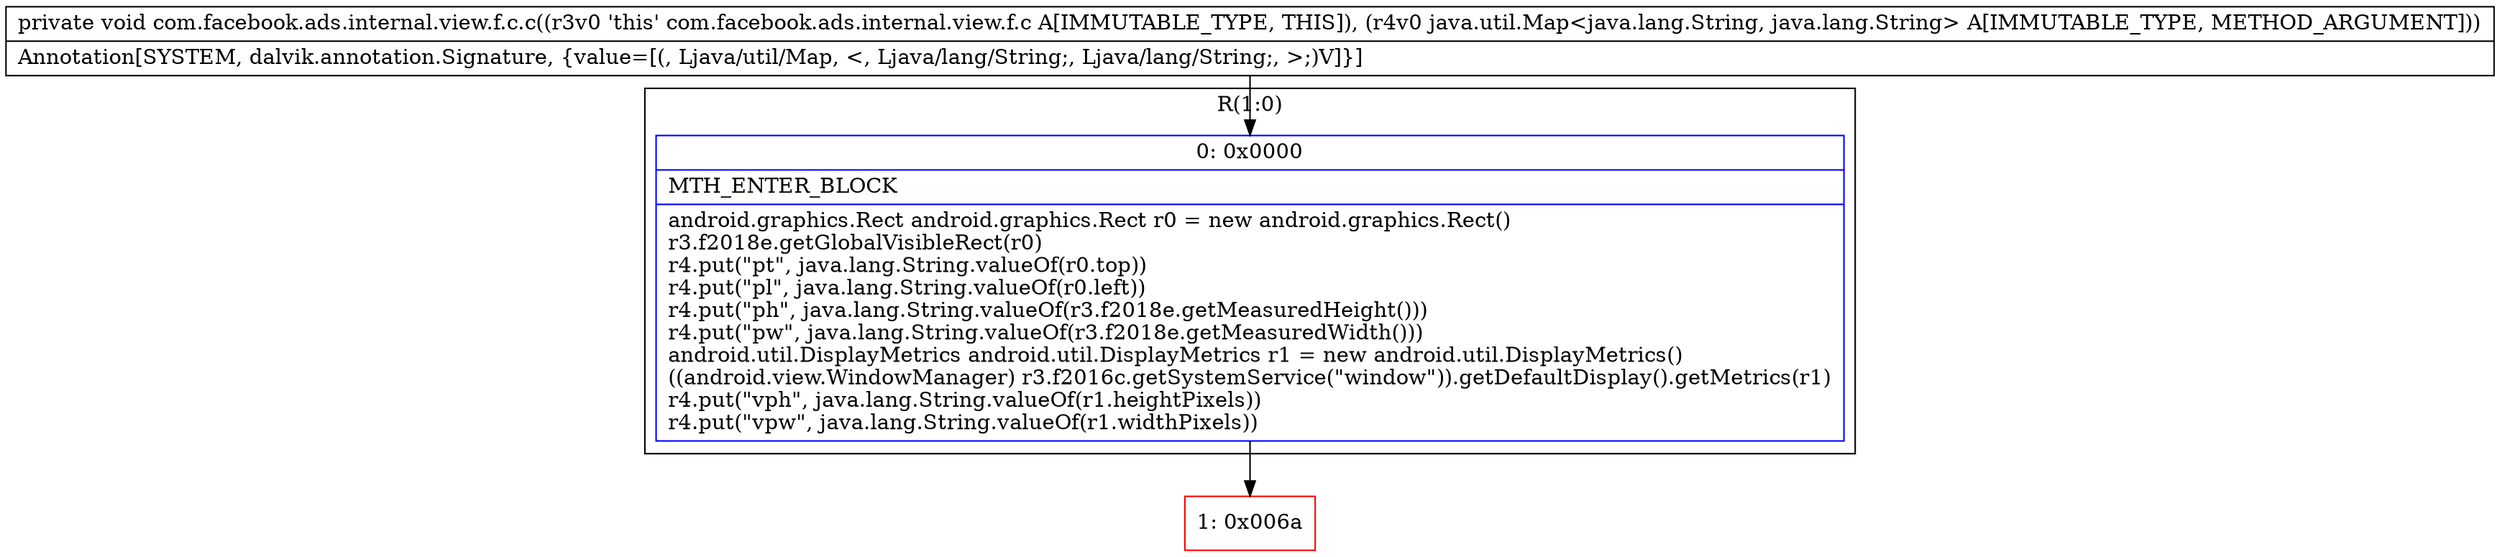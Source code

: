 digraph "CFG forcom.facebook.ads.internal.view.f.c.c(Ljava\/util\/Map;)V" {
subgraph cluster_Region_167722810 {
label = "R(1:0)";
node [shape=record,color=blue];
Node_0 [shape=record,label="{0\:\ 0x0000|MTH_ENTER_BLOCK\l|android.graphics.Rect android.graphics.Rect r0 = new android.graphics.Rect()\lr3.f2018e.getGlobalVisibleRect(r0)\lr4.put(\"pt\", java.lang.String.valueOf(r0.top))\lr4.put(\"pl\", java.lang.String.valueOf(r0.left))\lr4.put(\"ph\", java.lang.String.valueOf(r3.f2018e.getMeasuredHeight()))\lr4.put(\"pw\", java.lang.String.valueOf(r3.f2018e.getMeasuredWidth()))\landroid.util.DisplayMetrics android.util.DisplayMetrics r1 = new android.util.DisplayMetrics()\l((android.view.WindowManager) r3.f2016c.getSystemService(\"window\")).getDefaultDisplay().getMetrics(r1)\lr4.put(\"vph\", java.lang.String.valueOf(r1.heightPixels))\lr4.put(\"vpw\", java.lang.String.valueOf(r1.widthPixels))\l}"];
}
Node_1 [shape=record,color=red,label="{1\:\ 0x006a}"];
MethodNode[shape=record,label="{private void com.facebook.ads.internal.view.f.c.c((r3v0 'this' com.facebook.ads.internal.view.f.c A[IMMUTABLE_TYPE, THIS]), (r4v0 java.util.Map\<java.lang.String, java.lang.String\> A[IMMUTABLE_TYPE, METHOD_ARGUMENT]))  | Annotation[SYSTEM, dalvik.annotation.Signature, \{value=[(, Ljava\/util\/Map, \<, Ljava\/lang\/String;, Ljava\/lang\/String;, \>;)V]\}]\l}"];
MethodNode -> Node_0;
Node_0 -> Node_1;
}

